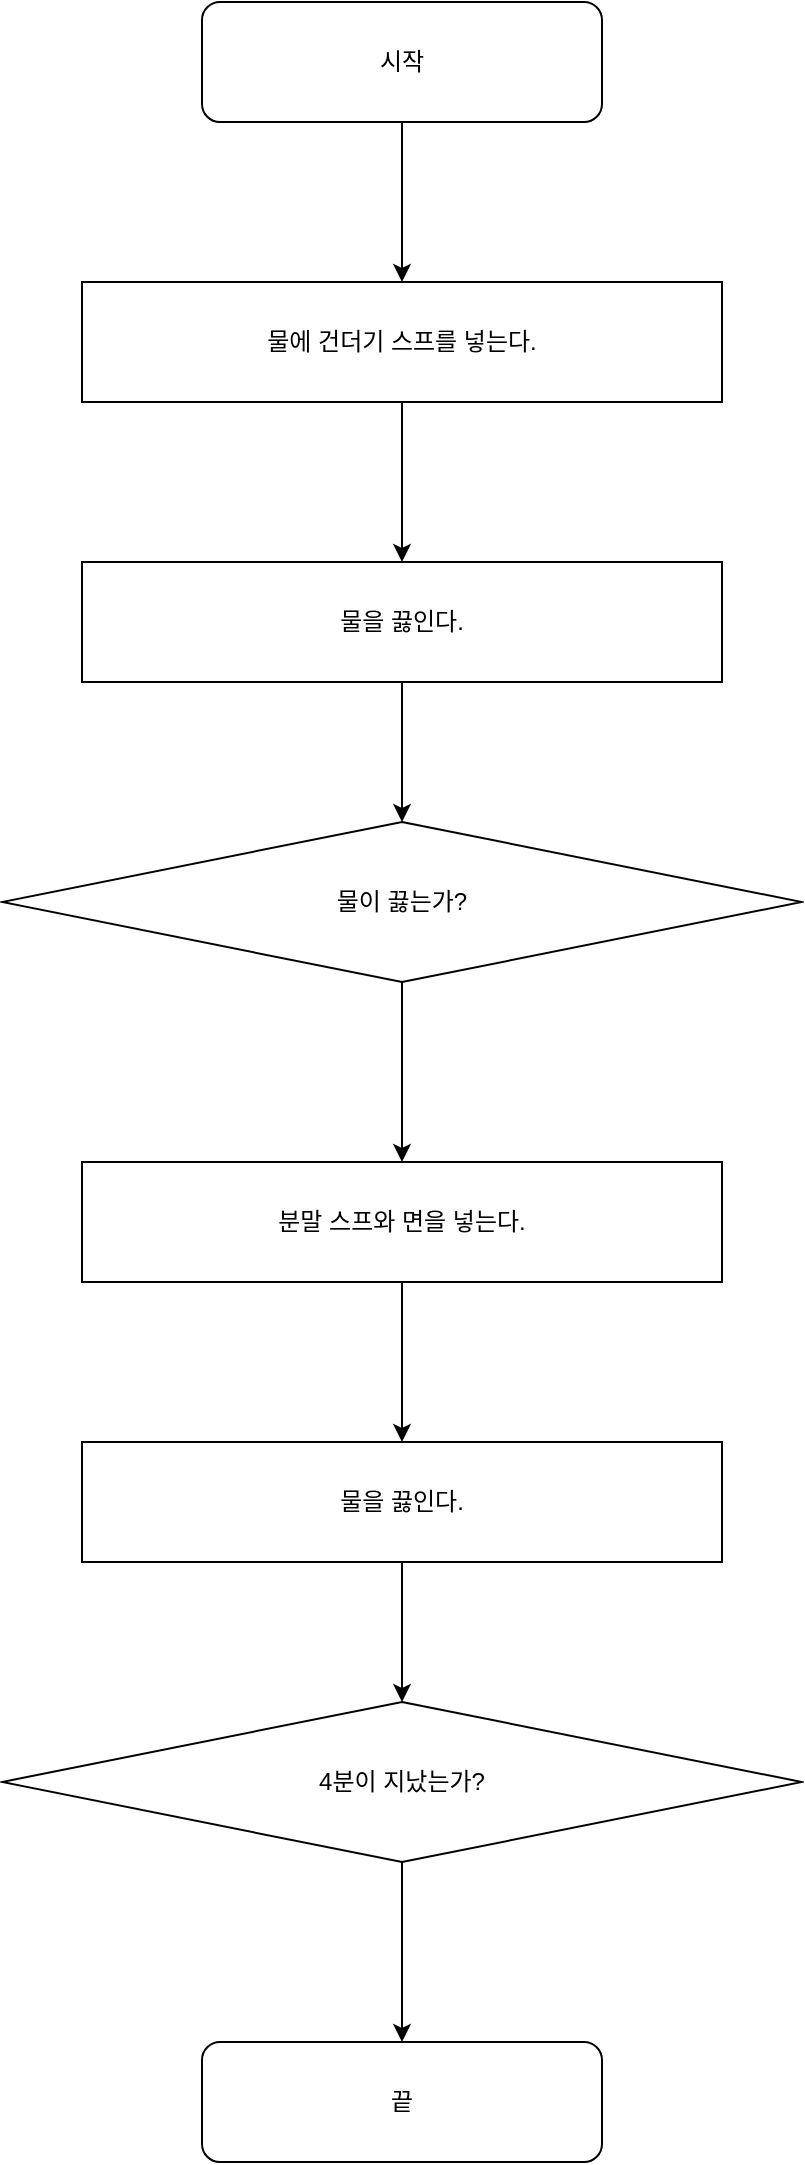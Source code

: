 <mxfile version="17.5.0" type="github">
  <diagram id="NUfan7A6GTYMJubPJxAW" name="Page-1">
    <mxGraphModel dx="946" dy="645" grid="1" gridSize="10" guides="1" tooltips="1" connect="1" arrows="1" fold="1" page="1" pageScale="1" pageWidth="827" pageHeight="1169" math="0" shadow="0">
      <root>
        <mxCell id="0" />
        <mxCell id="1" parent="0" />
        <mxCell id="d3Z2bkcAb50a6Iq6AdsA-3" value="" style="edgeStyle=orthogonalEdgeStyle;rounded=0;orthogonalLoop=1;jettySize=auto;html=1;" edge="1" parent="1" source="d3Z2bkcAb50a6Iq6AdsA-1" target="d3Z2bkcAb50a6Iq6AdsA-2">
          <mxGeometry relative="1" as="geometry" />
        </mxCell>
        <mxCell id="d3Z2bkcAb50a6Iq6AdsA-1" value="시작" style="rounded=1;whiteSpace=wrap;html=1;" vertex="1" parent="1">
          <mxGeometry x="300" y="40" width="200" height="60" as="geometry" />
        </mxCell>
        <mxCell id="d3Z2bkcAb50a6Iq6AdsA-7" value="" style="edgeStyle=orthogonalEdgeStyle;rounded=0;orthogonalLoop=1;jettySize=auto;html=1;" edge="1" parent="1" source="d3Z2bkcAb50a6Iq6AdsA-2" target="d3Z2bkcAb50a6Iq6AdsA-6">
          <mxGeometry relative="1" as="geometry" />
        </mxCell>
        <mxCell id="d3Z2bkcAb50a6Iq6AdsA-2" value="물에 건더기 스프를 넣는다." style="rounded=0;whiteSpace=wrap;html=1;" vertex="1" parent="1">
          <mxGeometry x="240" y="180" width="320" height="60" as="geometry" />
        </mxCell>
        <mxCell id="d3Z2bkcAb50a6Iq6AdsA-9" value="" style="edgeStyle=orthogonalEdgeStyle;rounded=0;orthogonalLoop=1;jettySize=auto;html=1;" edge="1" parent="1" source="d3Z2bkcAb50a6Iq6AdsA-6" target="d3Z2bkcAb50a6Iq6AdsA-8">
          <mxGeometry relative="1" as="geometry" />
        </mxCell>
        <mxCell id="d3Z2bkcAb50a6Iq6AdsA-6" value="물을 끓인다." style="whiteSpace=wrap;html=1;rounded=0;" vertex="1" parent="1">
          <mxGeometry x="240" y="320" width="320" height="60" as="geometry" />
        </mxCell>
        <mxCell id="d3Z2bkcAb50a6Iq6AdsA-12" value="" style="edgeStyle=orthogonalEdgeStyle;rounded=0;orthogonalLoop=1;jettySize=auto;html=1;" edge="1" parent="1" source="d3Z2bkcAb50a6Iq6AdsA-8" target="d3Z2bkcAb50a6Iq6AdsA-11">
          <mxGeometry relative="1" as="geometry" />
        </mxCell>
        <mxCell id="d3Z2bkcAb50a6Iq6AdsA-8" value="물이 끓는가?" style="rhombus;whiteSpace=wrap;html=1;rounded=0;" vertex="1" parent="1">
          <mxGeometry x="200" y="450" width="400" height="80" as="geometry" />
        </mxCell>
        <mxCell id="d3Z2bkcAb50a6Iq6AdsA-14" value="" style="edgeStyle=orthogonalEdgeStyle;rounded=0;orthogonalLoop=1;jettySize=auto;html=1;" edge="1" parent="1" source="d3Z2bkcAb50a6Iq6AdsA-11" target="d3Z2bkcAb50a6Iq6AdsA-13">
          <mxGeometry relative="1" as="geometry" />
        </mxCell>
        <mxCell id="d3Z2bkcAb50a6Iq6AdsA-11" value="분말 스프와 면을 넣는다." style="whiteSpace=wrap;html=1;rounded=0;" vertex="1" parent="1">
          <mxGeometry x="240" y="620" width="320" height="60" as="geometry" />
        </mxCell>
        <mxCell id="d3Z2bkcAb50a6Iq6AdsA-16" value="" style="edgeStyle=orthogonalEdgeStyle;rounded=0;orthogonalLoop=1;jettySize=auto;html=1;" edge="1" parent="1" source="d3Z2bkcAb50a6Iq6AdsA-13" target="d3Z2bkcAb50a6Iq6AdsA-15">
          <mxGeometry relative="1" as="geometry" />
        </mxCell>
        <mxCell id="d3Z2bkcAb50a6Iq6AdsA-13" value="물을 끓인다." style="whiteSpace=wrap;html=1;rounded=0;" vertex="1" parent="1">
          <mxGeometry x="240" y="760" width="320" height="60" as="geometry" />
        </mxCell>
        <mxCell id="d3Z2bkcAb50a6Iq6AdsA-18" value="" style="edgeStyle=orthogonalEdgeStyle;rounded=0;orthogonalLoop=1;jettySize=auto;html=1;" edge="1" parent="1" source="d3Z2bkcAb50a6Iq6AdsA-15" target="d3Z2bkcAb50a6Iq6AdsA-17">
          <mxGeometry relative="1" as="geometry" />
        </mxCell>
        <mxCell id="d3Z2bkcAb50a6Iq6AdsA-15" value="4분이 지났는가?" style="rhombus;whiteSpace=wrap;html=1;rounded=0;" vertex="1" parent="1">
          <mxGeometry x="200" y="890" width="400" height="80" as="geometry" />
        </mxCell>
        <mxCell id="d3Z2bkcAb50a6Iq6AdsA-17" value="끝" style="whiteSpace=wrap;html=1;rounded=1;" vertex="1" parent="1">
          <mxGeometry x="300" y="1060" width="200" height="60" as="geometry" />
        </mxCell>
      </root>
    </mxGraphModel>
  </diagram>
</mxfile>
